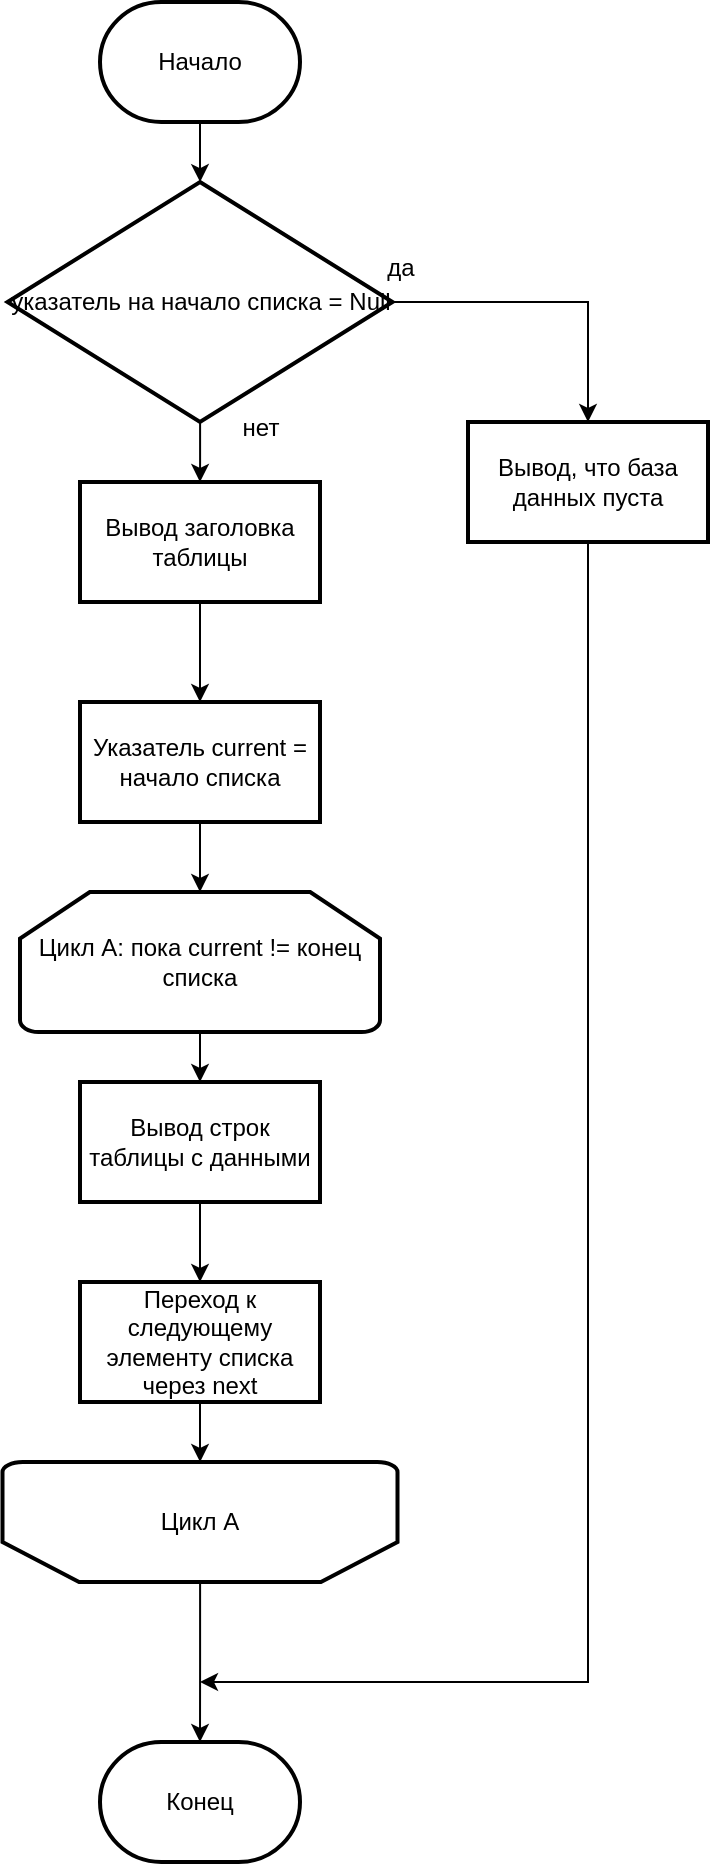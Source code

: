 <mxfile version="22.1.11" type="device">
  <diagram name="Страница — 1" id="16qAoJ2mlZkMP4ItauKz">
    <mxGraphModel dx="1194" dy="792" grid="1" gridSize="10" guides="1" tooltips="1" connect="1" arrows="1" fold="1" page="1" pageScale="1" pageWidth="827" pageHeight="1169" math="0" shadow="0">
      <root>
        <mxCell id="0" />
        <mxCell id="1" parent="0" />
        <mxCell id="r6i1-Qeri1cNYctp0D_u-4" value="" style="edgeStyle=orthogonalEdgeStyle;rounded=0;orthogonalLoop=1;jettySize=auto;html=1;" edge="1" parent="1" source="r6i1-Qeri1cNYctp0D_u-1" target="r6i1-Qeri1cNYctp0D_u-3">
          <mxGeometry relative="1" as="geometry" />
        </mxCell>
        <mxCell id="r6i1-Qeri1cNYctp0D_u-1" value="Начало" style="strokeWidth=2;html=1;shape=mxgraph.flowchart.terminator;whiteSpace=wrap;" vertex="1" parent="1">
          <mxGeometry x="230" y="70" width="100" height="60" as="geometry" />
        </mxCell>
        <mxCell id="r6i1-Qeri1cNYctp0D_u-2" value="Конец" style="strokeWidth=2;html=1;shape=mxgraph.flowchart.terminator;whiteSpace=wrap;" vertex="1" parent="1">
          <mxGeometry x="230" y="940" width="100" height="60" as="geometry" />
        </mxCell>
        <mxCell id="r6i1-Qeri1cNYctp0D_u-7" style="edgeStyle=orthogonalEdgeStyle;rounded=0;orthogonalLoop=1;jettySize=auto;html=1;exitX=1;exitY=0.5;exitDx=0;exitDy=0;entryX=0.5;entryY=0;entryDx=0;entryDy=0;" edge="1" parent="1" source="r6i1-Qeri1cNYctp0D_u-3" target="r6i1-Qeri1cNYctp0D_u-5">
          <mxGeometry relative="1" as="geometry" />
        </mxCell>
        <mxCell id="r6i1-Qeri1cNYctp0D_u-9" value="" style="edgeStyle=orthogonalEdgeStyle;rounded=0;orthogonalLoop=1;jettySize=auto;html=1;" edge="1" parent="1" source="r6i1-Qeri1cNYctp0D_u-3" target="r6i1-Qeri1cNYctp0D_u-8">
          <mxGeometry relative="1" as="geometry" />
        </mxCell>
        <mxCell id="r6i1-Qeri1cNYctp0D_u-3" value="указатель на начало списка = Null" style="rhombus;whiteSpace=wrap;html=1;strokeWidth=2;" vertex="1" parent="1">
          <mxGeometry x="183.75" y="160" width="192.5" height="120" as="geometry" />
        </mxCell>
        <mxCell id="r6i1-Qeri1cNYctp0D_u-5" value="Вывод, что база данных пуста" style="whiteSpace=wrap;html=1;strokeWidth=2;" vertex="1" parent="1">
          <mxGeometry x="414" y="280" width="120" height="60" as="geometry" />
        </mxCell>
        <mxCell id="r6i1-Qeri1cNYctp0D_u-11" value="" style="edgeStyle=orthogonalEdgeStyle;rounded=0;orthogonalLoop=1;jettySize=auto;html=1;" edge="1" parent="1" source="r6i1-Qeri1cNYctp0D_u-8" target="r6i1-Qeri1cNYctp0D_u-10">
          <mxGeometry relative="1" as="geometry" />
        </mxCell>
        <mxCell id="r6i1-Qeri1cNYctp0D_u-8" value="Вывод заголовка таблицы" style="whiteSpace=wrap;html=1;strokeWidth=2;" vertex="1" parent="1">
          <mxGeometry x="220" y="310" width="120" height="60" as="geometry" />
        </mxCell>
        <mxCell id="r6i1-Qeri1cNYctp0D_u-15" value="" style="edgeStyle=orthogonalEdgeStyle;rounded=0;orthogonalLoop=1;jettySize=auto;html=1;" edge="1" parent="1" source="r6i1-Qeri1cNYctp0D_u-10" target="r6i1-Qeri1cNYctp0D_u-14">
          <mxGeometry relative="1" as="geometry" />
        </mxCell>
        <mxCell id="r6i1-Qeri1cNYctp0D_u-10" value="Указатель current = начало списка" style="whiteSpace=wrap;html=1;strokeWidth=2;" vertex="1" parent="1">
          <mxGeometry x="220" y="420" width="120" height="60" as="geometry" />
        </mxCell>
        <mxCell id="r6i1-Qeri1cNYctp0D_u-18" value="" style="edgeStyle=orthogonalEdgeStyle;rounded=0;orthogonalLoop=1;jettySize=auto;html=1;" edge="1" parent="1" source="r6i1-Qeri1cNYctp0D_u-14" target="r6i1-Qeri1cNYctp0D_u-17">
          <mxGeometry relative="1" as="geometry" />
        </mxCell>
        <mxCell id="r6i1-Qeri1cNYctp0D_u-14" value="Цикл А: пока current != конец списка" style="strokeWidth=2;html=1;shape=mxgraph.flowchart.loop_limit;whiteSpace=wrap;" vertex="1" parent="1">
          <mxGeometry x="190" y="515" width="180" height="70" as="geometry" />
        </mxCell>
        <mxCell id="r6i1-Qeri1cNYctp0D_u-22" value="" style="edgeStyle=orthogonalEdgeStyle;rounded=0;orthogonalLoop=1;jettySize=auto;html=1;" edge="1" parent="1" source="r6i1-Qeri1cNYctp0D_u-16" target="r6i1-Qeri1cNYctp0D_u-2">
          <mxGeometry relative="1" as="geometry" />
        </mxCell>
        <mxCell id="r6i1-Qeri1cNYctp0D_u-16" value="Цикл А" style="strokeWidth=2;html=1;shape=mxgraph.flowchart.loop_limit;whiteSpace=wrap;direction=west;" vertex="1" parent="1">
          <mxGeometry x="181.25" y="800" width="197.5" height="60" as="geometry" />
        </mxCell>
        <mxCell id="r6i1-Qeri1cNYctp0D_u-20" value="" style="edgeStyle=orthogonalEdgeStyle;rounded=0;orthogonalLoop=1;jettySize=auto;html=1;" edge="1" parent="1" source="r6i1-Qeri1cNYctp0D_u-17" target="r6i1-Qeri1cNYctp0D_u-19">
          <mxGeometry relative="1" as="geometry" />
        </mxCell>
        <mxCell id="r6i1-Qeri1cNYctp0D_u-17" value="Вывод строк таблицы с данными" style="whiteSpace=wrap;html=1;strokeWidth=2;" vertex="1" parent="1">
          <mxGeometry x="220" y="610" width="120" height="60" as="geometry" />
        </mxCell>
        <mxCell id="r6i1-Qeri1cNYctp0D_u-21" value="" style="edgeStyle=orthogonalEdgeStyle;rounded=0;orthogonalLoop=1;jettySize=auto;html=1;" edge="1" parent="1" source="r6i1-Qeri1cNYctp0D_u-19" target="r6i1-Qeri1cNYctp0D_u-16">
          <mxGeometry relative="1" as="geometry" />
        </mxCell>
        <mxCell id="r6i1-Qeri1cNYctp0D_u-19" value="Переход к следующему элементу списка через next" style="whiteSpace=wrap;html=1;strokeWidth=2;" vertex="1" parent="1">
          <mxGeometry x="220" y="710" width="120" height="60" as="geometry" />
        </mxCell>
        <mxCell id="r6i1-Qeri1cNYctp0D_u-23" value="нет" style="text;html=1;align=center;verticalAlign=middle;resizable=0;points=[];autosize=1;strokeColor=none;fillColor=none;" vertex="1" parent="1">
          <mxGeometry x="290" y="268" width="40" height="30" as="geometry" />
        </mxCell>
        <mxCell id="r6i1-Qeri1cNYctp0D_u-24" value="да" style="text;html=1;align=center;verticalAlign=middle;resizable=0;points=[];autosize=1;strokeColor=none;fillColor=none;" vertex="1" parent="1">
          <mxGeometry x="360" y="188" width="40" height="30" as="geometry" />
        </mxCell>
        <mxCell id="r6i1-Qeri1cNYctp0D_u-26" style="edgeStyle=orthogonalEdgeStyle;rounded=0;orthogonalLoop=1;jettySize=auto;html=1;exitX=0.5;exitY=1;exitDx=0;exitDy=0;" edge="1" parent="1" source="r6i1-Qeri1cNYctp0D_u-5">
          <mxGeometry relative="1" as="geometry">
            <mxPoint x="280" y="910" as="targetPoint" />
            <Array as="points">
              <mxPoint x="474" y="910" />
              <mxPoint x="330" y="910" />
            </Array>
          </mxGeometry>
        </mxCell>
      </root>
    </mxGraphModel>
  </diagram>
</mxfile>

